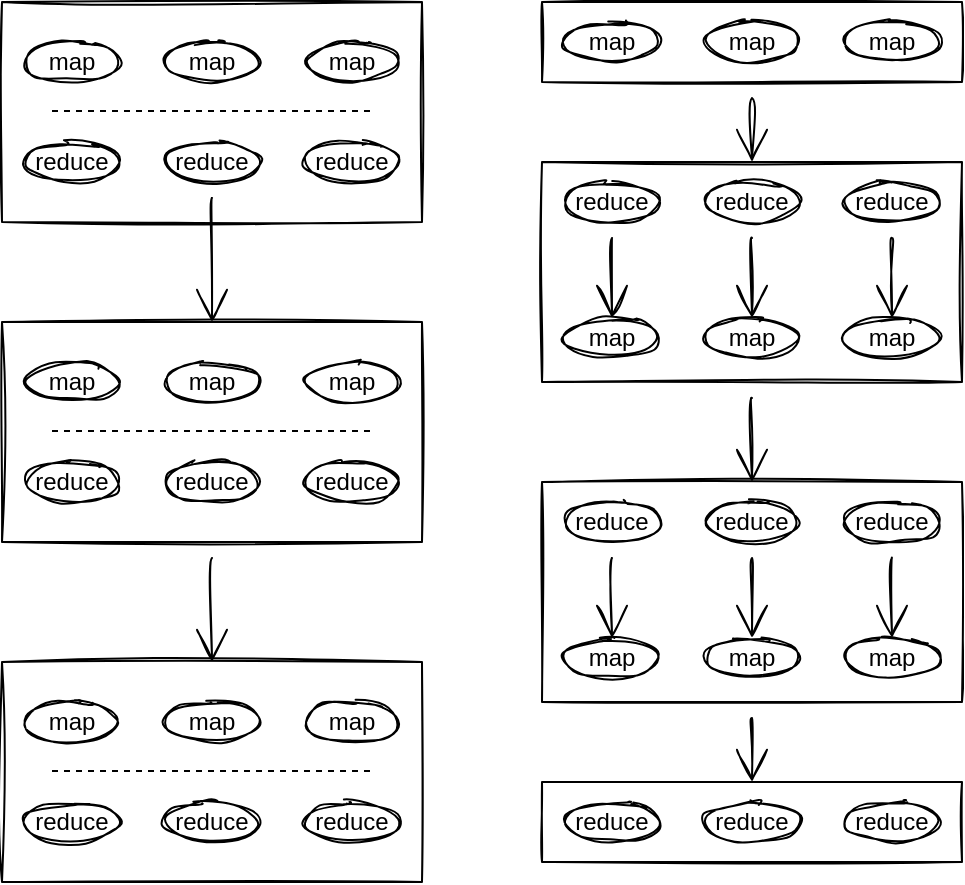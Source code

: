 <mxfile version="15.3.5" type="github">
  <diagram id="td-q16B1yg8kwHRH-a-d" name="Page-1">
    <mxGraphModel dx="1422" dy="762" grid="1" gridSize="10" guides="1" tooltips="1" connect="1" arrows="1" fold="1" page="1" pageScale="1" pageWidth="827" pageHeight="1169" math="0" shadow="0">
      <root>
        <mxCell id="0" />
        <mxCell id="1" parent="0" />
        <mxCell id="lNhcvhpezTB_LNRvJAWl-19" value="" style="group" vertex="1" connectable="0" parent="1">
          <mxGeometry x="70" y="250" width="210" height="110" as="geometry" />
        </mxCell>
        <mxCell id="lNhcvhpezTB_LNRvJAWl-2" value="" style="rounded=0;whiteSpace=wrap;html=1;sketch=1;hachureGap=4;pointerEvents=0;" vertex="1" parent="lNhcvhpezTB_LNRvJAWl-19">
          <mxGeometry width="210" height="110" as="geometry" />
        </mxCell>
        <mxCell id="lNhcvhpezTB_LNRvJAWl-5" value="" style="endArrow=none;dashed=1;html=1;startSize=14;endSize=14;sourcePerimeterSpacing=8;targetPerimeterSpacing=8;" edge="1" parent="lNhcvhpezTB_LNRvJAWl-19">
          <mxGeometry width="50" height="50" relative="1" as="geometry">
            <mxPoint x="25" y="54.5" as="sourcePoint" />
            <mxPoint x="185" y="54.5" as="targetPoint" />
          </mxGeometry>
        </mxCell>
        <mxCell id="lNhcvhpezTB_LNRvJAWl-12" value="" style="group" vertex="1" connectable="0" parent="lNhcvhpezTB_LNRvJAWl-19">
          <mxGeometry x="10" y="70" width="190" height="20" as="geometry" />
        </mxCell>
        <mxCell id="lNhcvhpezTB_LNRvJAWl-6" value="reduce" style="ellipse;whiteSpace=wrap;html=1;sketch=1;hachureGap=4;pointerEvents=0;" vertex="1" parent="lNhcvhpezTB_LNRvJAWl-12">
          <mxGeometry width="50" height="20" as="geometry" />
        </mxCell>
        <mxCell id="lNhcvhpezTB_LNRvJAWl-10" value="reduce" style="ellipse;whiteSpace=wrap;html=1;sketch=1;hachureGap=4;pointerEvents=0;" vertex="1" parent="lNhcvhpezTB_LNRvJAWl-12">
          <mxGeometry x="140" width="50" height="20" as="geometry" />
        </mxCell>
        <mxCell id="lNhcvhpezTB_LNRvJAWl-11" value="reduce" style="ellipse;whiteSpace=wrap;html=1;sketch=1;hachureGap=4;pointerEvents=0;" vertex="1" parent="lNhcvhpezTB_LNRvJAWl-12">
          <mxGeometry x="70" width="50" height="20" as="geometry" />
        </mxCell>
        <mxCell id="lNhcvhpezTB_LNRvJAWl-14" value="" style="group" vertex="1" connectable="0" parent="lNhcvhpezTB_LNRvJAWl-19">
          <mxGeometry x="10" y="20" width="190" height="20" as="geometry" />
        </mxCell>
        <mxCell id="lNhcvhpezTB_LNRvJAWl-15" value="map" style="ellipse;whiteSpace=wrap;html=1;sketch=1;hachureGap=4;pointerEvents=0;" vertex="1" parent="lNhcvhpezTB_LNRvJAWl-14">
          <mxGeometry width="50" height="20" as="geometry" />
        </mxCell>
        <mxCell id="lNhcvhpezTB_LNRvJAWl-16" value="map" style="ellipse;whiteSpace=wrap;html=1;sketch=1;hachureGap=4;pointerEvents=0;" vertex="1" parent="lNhcvhpezTB_LNRvJAWl-14">
          <mxGeometry x="140" width="50" height="20" as="geometry" />
        </mxCell>
        <mxCell id="lNhcvhpezTB_LNRvJAWl-17" value="map" style="ellipse;whiteSpace=wrap;html=1;sketch=1;hachureGap=4;pointerEvents=0;" vertex="1" parent="lNhcvhpezTB_LNRvJAWl-14">
          <mxGeometry x="70" width="50" height="20" as="geometry" />
        </mxCell>
        <mxCell id="lNhcvhpezTB_LNRvJAWl-20" value="" style="group" vertex="1" connectable="0" parent="1">
          <mxGeometry x="70" y="410" width="210" height="110" as="geometry" />
        </mxCell>
        <mxCell id="lNhcvhpezTB_LNRvJAWl-21" value="" style="rounded=0;whiteSpace=wrap;html=1;sketch=1;hachureGap=4;pointerEvents=0;" vertex="1" parent="lNhcvhpezTB_LNRvJAWl-20">
          <mxGeometry width="210" height="110" as="geometry" />
        </mxCell>
        <mxCell id="lNhcvhpezTB_LNRvJAWl-22" value="" style="endArrow=none;dashed=1;html=1;startSize=14;endSize=14;sourcePerimeterSpacing=8;targetPerimeterSpacing=8;" edge="1" parent="lNhcvhpezTB_LNRvJAWl-20">
          <mxGeometry width="50" height="50" relative="1" as="geometry">
            <mxPoint x="25" y="54.5" as="sourcePoint" />
            <mxPoint x="185" y="54.5" as="targetPoint" />
          </mxGeometry>
        </mxCell>
        <mxCell id="lNhcvhpezTB_LNRvJAWl-23" value="" style="group" vertex="1" connectable="0" parent="lNhcvhpezTB_LNRvJAWl-20">
          <mxGeometry x="10" y="70" width="190" height="20" as="geometry" />
        </mxCell>
        <mxCell id="lNhcvhpezTB_LNRvJAWl-24" value="reduce" style="ellipse;whiteSpace=wrap;html=1;sketch=1;hachureGap=4;pointerEvents=0;" vertex="1" parent="lNhcvhpezTB_LNRvJAWl-23">
          <mxGeometry width="50" height="20" as="geometry" />
        </mxCell>
        <mxCell id="lNhcvhpezTB_LNRvJAWl-25" value="reduce" style="ellipse;whiteSpace=wrap;html=1;sketch=1;hachureGap=4;pointerEvents=0;" vertex="1" parent="lNhcvhpezTB_LNRvJAWl-23">
          <mxGeometry x="140" width="50" height="20" as="geometry" />
        </mxCell>
        <mxCell id="lNhcvhpezTB_LNRvJAWl-26" value="reduce" style="ellipse;whiteSpace=wrap;html=1;sketch=1;hachureGap=4;pointerEvents=0;" vertex="1" parent="lNhcvhpezTB_LNRvJAWl-23">
          <mxGeometry x="70" width="50" height="20" as="geometry" />
        </mxCell>
        <mxCell id="lNhcvhpezTB_LNRvJAWl-27" value="" style="group" vertex="1" connectable="0" parent="lNhcvhpezTB_LNRvJAWl-20">
          <mxGeometry x="10" y="20" width="190" height="20" as="geometry" />
        </mxCell>
        <mxCell id="lNhcvhpezTB_LNRvJAWl-28" value="map" style="ellipse;whiteSpace=wrap;html=1;sketch=1;hachureGap=4;pointerEvents=0;" vertex="1" parent="lNhcvhpezTB_LNRvJAWl-27">
          <mxGeometry width="50" height="20" as="geometry" />
        </mxCell>
        <mxCell id="lNhcvhpezTB_LNRvJAWl-29" value="map" style="ellipse;whiteSpace=wrap;html=1;sketch=1;hachureGap=4;pointerEvents=0;" vertex="1" parent="lNhcvhpezTB_LNRvJAWl-27">
          <mxGeometry x="140" width="50" height="20" as="geometry" />
        </mxCell>
        <mxCell id="lNhcvhpezTB_LNRvJAWl-30" value="map" style="ellipse;whiteSpace=wrap;html=1;sketch=1;hachureGap=4;pointerEvents=0;" vertex="1" parent="lNhcvhpezTB_LNRvJAWl-27">
          <mxGeometry x="70" width="50" height="20" as="geometry" />
        </mxCell>
        <mxCell id="lNhcvhpezTB_LNRvJAWl-31" value="" style="group" vertex="1" connectable="0" parent="1">
          <mxGeometry x="70" y="580" width="210" height="110" as="geometry" />
        </mxCell>
        <mxCell id="lNhcvhpezTB_LNRvJAWl-32" value="" style="rounded=0;whiteSpace=wrap;html=1;sketch=1;hachureGap=4;pointerEvents=0;" vertex="1" parent="lNhcvhpezTB_LNRvJAWl-31">
          <mxGeometry width="210" height="110" as="geometry" />
        </mxCell>
        <mxCell id="lNhcvhpezTB_LNRvJAWl-33" value="" style="endArrow=none;dashed=1;html=1;startSize=14;endSize=14;sourcePerimeterSpacing=8;targetPerimeterSpacing=8;" edge="1" parent="lNhcvhpezTB_LNRvJAWl-31">
          <mxGeometry width="50" height="50" relative="1" as="geometry">
            <mxPoint x="25" y="54.5" as="sourcePoint" />
            <mxPoint x="185" y="54.5" as="targetPoint" />
          </mxGeometry>
        </mxCell>
        <mxCell id="lNhcvhpezTB_LNRvJAWl-34" value="" style="group" vertex="1" connectable="0" parent="lNhcvhpezTB_LNRvJAWl-31">
          <mxGeometry x="10" y="70" width="190" height="20" as="geometry" />
        </mxCell>
        <mxCell id="lNhcvhpezTB_LNRvJAWl-35" value="reduce" style="ellipse;whiteSpace=wrap;html=1;sketch=1;hachureGap=4;pointerEvents=0;" vertex="1" parent="lNhcvhpezTB_LNRvJAWl-34">
          <mxGeometry width="50" height="20" as="geometry" />
        </mxCell>
        <mxCell id="lNhcvhpezTB_LNRvJAWl-36" value="reduce" style="ellipse;whiteSpace=wrap;html=1;sketch=1;hachureGap=4;pointerEvents=0;" vertex="1" parent="lNhcvhpezTB_LNRvJAWl-34">
          <mxGeometry x="140" width="50" height="20" as="geometry" />
        </mxCell>
        <mxCell id="lNhcvhpezTB_LNRvJAWl-37" value="reduce" style="ellipse;whiteSpace=wrap;html=1;sketch=1;hachureGap=4;pointerEvents=0;" vertex="1" parent="lNhcvhpezTB_LNRvJAWl-34">
          <mxGeometry x="70" width="50" height="20" as="geometry" />
        </mxCell>
        <mxCell id="lNhcvhpezTB_LNRvJAWl-38" value="" style="group" vertex="1" connectable="0" parent="lNhcvhpezTB_LNRvJAWl-31">
          <mxGeometry x="10" y="20" width="190" height="20" as="geometry" />
        </mxCell>
        <mxCell id="lNhcvhpezTB_LNRvJAWl-39" value="map" style="ellipse;whiteSpace=wrap;html=1;sketch=1;hachureGap=4;pointerEvents=0;" vertex="1" parent="lNhcvhpezTB_LNRvJAWl-38">
          <mxGeometry width="50" height="20" as="geometry" />
        </mxCell>
        <mxCell id="lNhcvhpezTB_LNRvJAWl-40" value="map" style="ellipse;whiteSpace=wrap;html=1;sketch=1;hachureGap=4;pointerEvents=0;" vertex="1" parent="lNhcvhpezTB_LNRvJAWl-38">
          <mxGeometry x="140" width="50" height="20" as="geometry" />
        </mxCell>
        <mxCell id="lNhcvhpezTB_LNRvJAWl-41" value="map" style="ellipse;whiteSpace=wrap;html=1;sketch=1;hachureGap=4;pointerEvents=0;" vertex="1" parent="lNhcvhpezTB_LNRvJAWl-38">
          <mxGeometry x="70" width="50" height="20" as="geometry" />
        </mxCell>
        <mxCell id="lNhcvhpezTB_LNRvJAWl-42" style="edgeStyle=none;curved=1;rounded=0;sketch=1;orthogonalLoop=1;jettySize=auto;html=1;entryX=0.5;entryY=0;entryDx=0;entryDy=0;endArrow=open;startSize=14;endSize=14;sourcePerimeterSpacing=8;targetPerimeterSpacing=8;" edge="1" parent="1" source="lNhcvhpezTB_LNRvJAWl-11" target="lNhcvhpezTB_LNRvJAWl-21">
          <mxGeometry relative="1" as="geometry" />
        </mxCell>
        <mxCell id="lNhcvhpezTB_LNRvJAWl-43" style="edgeStyle=none;curved=1;rounded=0;sketch=1;orthogonalLoop=1;jettySize=auto;html=1;entryX=0.5;entryY=0;entryDx=0;entryDy=0;endArrow=open;startSize=14;endSize=14;sourcePerimeterSpacing=8;targetPerimeterSpacing=8;" edge="1" parent="1" source="lNhcvhpezTB_LNRvJAWl-21" target="lNhcvhpezTB_LNRvJAWl-32">
          <mxGeometry relative="1" as="geometry" />
        </mxCell>
        <mxCell id="lNhcvhpezTB_LNRvJAWl-73" style="edgeStyle=none;curved=1;rounded=0;sketch=1;orthogonalLoop=1;jettySize=auto;html=1;endArrow=open;startSize=14;endSize=14;sourcePerimeterSpacing=8;targetPerimeterSpacing=8;entryX=0.5;entryY=0;entryDx=0;entryDy=0;" edge="1" parent="1" source="lNhcvhpezTB_LNRvJAWl-56" target="lNhcvhpezTB_LNRvJAWl-58">
          <mxGeometry relative="1" as="geometry">
            <mxPoint x="445" y="320" as="targetPoint" />
          </mxGeometry>
        </mxCell>
        <mxCell id="lNhcvhpezTB_LNRvJAWl-57" value="" style="group" vertex="1" connectable="0" parent="1">
          <mxGeometry x="340" y="330" width="210" height="110" as="geometry" />
        </mxCell>
        <mxCell id="lNhcvhpezTB_LNRvJAWl-58" value="" style="rounded=0;whiteSpace=wrap;html=1;sketch=1;hachureGap=4;pointerEvents=0;" vertex="1" parent="lNhcvhpezTB_LNRvJAWl-57">
          <mxGeometry width="210" height="110" as="geometry" />
        </mxCell>
        <mxCell id="lNhcvhpezTB_LNRvJAWl-60" value="" style="group" vertex="1" connectable="0" parent="lNhcvhpezTB_LNRvJAWl-57">
          <mxGeometry x="10" y="70" width="190" height="20" as="geometry" />
        </mxCell>
        <mxCell id="lNhcvhpezTB_LNRvJAWl-61" value="map" style="ellipse;whiteSpace=wrap;html=1;sketch=1;hachureGap=4;pointerEvents=0;" vertex="1" parent="lNhcvhpezTB_LNRvJAWl-60">
          <mxGeometry y="8" width="50" height="20" as="geometry" />
        </mxCell>
        <mxCell id="lNhcvhpezTB_LNRvJAWl-62" value="map" style="ellipse;whiteSpace=wrap;html=1;sketch=1;hachureGap=4;pointerEvents=0;" vertex="1" parent="lNhcvhpezTB_LNRvJAWl-60">
          <mxGeometry x="140" y="8" width="50" height="20" as="geometry" />
        </mxCell>
        <mxCell id="lNhcvhpezTB_LNRvJAWl-63" value="map" style="ellipse;whiteSpace=wrap;html=1;sketch=1;hachureGap=4;pointerEvents=0;" vertex="1" parent="lNhcvhpezTB_LNRvJAWl-60">
          <mxGeometry x="70" y="8" width="50" height="20" as="geometry" />
        </mxCell>
        <mxCell id="lNhcvhpezTB_LNRvJAWl-64" value="" style="group" vertex="1" connectable="0" parent="lNhcvhpezTB_LNRvJAWl-57">
          <mxGeometry x="10" y="10" width="190" height="20" as="geometry" />
        </mxCell>
        <mxCell id="lNhcvhpezTB_LNRvJAWl-65" value="reduce" style="ellipse;whiteSpace=wrap;html=1;sketch=1;hachureGap=4;pointerEvents=0;" vertex="1" parent="lNhcvhpezTB_LNRvJAWl-64">
          <mxGeometry width="50" height="20" as="geometry" />
        </mxCell>
        <mxCell id="lNhcvhpezTB_LNRvJAWl-66" value="reduce" style="ellipse;whiteSpace=wrap;html=1;sketch=1;hachureGap=4;pointerEvents=0;" vertex="1" parent="lNhcvhpezTB_LNRvJAWl-64">
          <mxGeometry x="140" width="50" height="20" as="geometry" />
        </mxCell>
        <mxCell id="lNhcvhpezTB_LNRvJAWl-67" value="reduce" style="ellipse;whiteSpace=wrap;html=1;sketch=1;hachureGap=4;pointerEvents=0;" vertex="1" parent="lNhcvhpezTB_LNRvJAWl-64">
          <mxGeometry x="70" width="50" height="20" as="geometry" />
        </mxCell>
        <mxCell id="lNhcvhpezTB_LNRvJAWl-75" value="" style="edgeStyle=none;curved=1;rounded=0;sketch=1;orthogonalLoop=1;jettySize=auto;html=1;endArrow=open;startSize=14;endSize=14;sourcePerimeterSpacing=8;targetPerimeterSpacing=8;entryX=0.5;entryY=0;entryDx=0;entryDy=0;" edge="1" parent="lNhcvhpezTB_LNRvJAWl-57" source="lNhcvhpezTB_LNRvJAWl-65" target="lNhcvhpezTB_LNRvJAWl-61">
          <mxGeometry relative="1" as="geometry" />
        </mxCell>
        <mxCell id="lNhcvhpezTB_LNRvJAWl-76" value="" style="edgeStyle=none;curved=1;rounded=0;sketch=1;orthogonalLoop=1;jettySize=auto;html=1;endArrow=open;startSize=14;endSize=14;sourcePerimeterSpacing=8;targetPerimeterSpacing=8;entryX=0.5;entryY=0;entryDx=0;entryDy=0;" edge="1" parent="lNhcvhpezTB_LNRvJAWl-57" source="lNhcvhpezTB_LNRvJAWl-67" target="lNhcvhpezTB_LNRvJAWl-63">
          <mxGeometry relative="1" as="geometry" />
        </mxCell>
        <mxCell id="lNhcvhpezTB_LNRvJAWl-77" value="" style="edgeStyle=none;curved=1;rounded=0;sketch=1;orthogonalLoop=1;jettySize=auto;html=1;endArrow=open;startSize=14;endSize=14;sourcePerimeterSpacing=8;targetPerimeterSpacing=8;entryX=0.5;entryY=0;entryDx=0;entryDy=0;" edge="1" parent="lNhcvhpezTB_LNRvJAWl-57" source="lNhcvhpezTB_LNRvJAWl-66" target="lNhcvhpezTB_LNRvJAWl-62">
          <mxGeometry relative="1" as="geometry" />
        </mxCell>
        <mxCell id="lNhcvhpezTB_LNRvJAWl-79" value="" style="group" vertex="1" connectable="0" parent="1">
          <mxGeometry x="340" y="490" width="210" height="110" as="geometry" />
        </mxCell>
        <mxCell id="lNhcvhpezTB_LNRvJAWl-80" value="" style="rounded=0;whiteSpace=wrap;html=1;sketch=1;hachureGap=4;pointerEvents=0;" vertex="1" parent="lNhcvhpezTB_LNRvJAWl-79">
          <mxGeometry width="210" height="110" as="geometry" />
        </mxCell>
        <mxCell id="lNhcvhpezTB_LNRvJAWl-81" value="" style="group" vertex="1" connectable="0" parent="lNhcvhpezTB_LNRvJAWl-79">
          <mxGeometry x="10" y="70" width="190" height="20" as="geometry" />
        </mxCell>
        <mxCell id="lNhcvhpezTB_LNRvJAWl-82" value="map" style="ellipse;whiteSpace=wrap;html=1;sketch=1;hachureGap=4;pointerEvents=0;" vertex="1" parent="lNhcvhpezTB_LNRvJAWl-81">
          <mxGeometry y="8" width="50" height="20" as="geometry" />
        </mxCell>
        <mxCell id="lNhcvhpezTB_LNRvJAWl-83" value="map" style="ellipse;whiteSpace=wrap;html=1;sketch=1;hachureGap=4;pointerEvents=0;" vertex="1" parent="lNhcvhpezTB_LNRvJAWl-81">
          <mxGeometry x="140" y="8" width="50" height="20" as="geometry" />
        </mxCell>
        <mxCell id="lNhcvhpezTB_LNRvJAWl-84" value="map" style="ellipse;whiteSpace=wrap;html=1;sketch=1;hachureGap=4;pointerEvents=0;" vertex="1" parent="lNhcvhpezTB_LNRvJAWl-81">
          <mxGeometry x="70" y="8" width="50" height="20" as="geometry" />
        </mxCell>
        <mxCell id="lNhcvhpezTB_LNRvJAWl-85" value="" style="group" vertex="1" connectable="0" parent="lNhcvhpezTB_LNRvJAWl-79">
          <mxGeometry x="10" y="10" width="190" height="20" as="geometry" />
        </mxCell>
        <mxCell id="lNhcvhpezTB_LNRvJAWl-86" value="reduce" style="ellipse;whiteSpace=wrap;html=1;sketch=1;hachureGap=4;pointerEvents=0;" vertex="1" parent="lNhcvhpezTB_LNRvJAWl-85">
          <mxGeometry width="50" height="20" as="geometry" />
        </mxCell>
        <mxCell id="lNhcvhpezTB_LNRvJAWl-87" value="reduce" style="ellipse;whiteSpace=wrap;html=1;sketch=1;hachureGap=4;pointerEvents=0;" vertex="1" parent="lNhcvhpezTB_LNRvJAWl-85">
          <mxGeometry x="140" width="50" height="20" as="geometry" />
        </mxCell>
        <mxCell id="lNhcvhpezTB_LNRvJAWl-88" value="reduce" style="ellipse;whiteSpace=wrap;html=1;sketch=1;hachureGap=4;pointerEvents=0;" vertex="1" parent="lNhcvhpezTB_LNRvJAWl-85">
          <mxGeometry x="70" width="50" height="20" as="geometry" />
        </mxCell>
        <mxCell id="lNhcvhpezTB_LNRvJAWl-89" value="" style="edgeStyle=none;curved=1;rounded=0;sketch=1;orthogonalLoop=1;jettySize=auto;html=1;endArrow=open;startSize=14;endSize=14;sourcePerimeterSpacing=8;targetPerimeterSpacing=8;entryX=0.5;entryY=0;entryDx=0;entryDy=0;" edge="1" parent="lNhcvhpezTB_LNRvJAWl-79" source="lNhcvhpezTB_LNRvJAWl-86" target="lNhcvhpezTB_LNRvJAWl-82">
          <mxGeometry relative="1" as="geometry" />
        </mxCell>
        <mxCell id="lNhcvhpezTB_LNRvJAWl-90" value="" style="edgeStyle=none;curved=1;rounded=0;sketch=1;orthogonalLoop=1;jettySize=auto;html=1;endArrow=open;startSize=14;endSize=14;sourcePerimeterSpacing=8;targetPerimeterSpacing=8;entryX=0.5;entryY=0;entryDx=0;entryDy=0;" edge="1" parent="lNhcvhpezTB_LNRvJAWl-79" source="lNhcvhpezTB_LNRvJAWl-88" target="lNhcvhpezTB_LNRvJAWl-84">
          <mxGeometry relative="1" as="geometry" />
        </mxCell>
        <mxCell id="lNhcvhpezTB_LNRvJAWl-91" value="" style="edgeStyle=none;curved=1;rounded=0;sketch=1;orthogonalLoop=1;jettySize=auto;html=1;endArrow=open;startSize=14;endSize=14;sourcePerimeterSpacing=8;targetPerimeterSpacing=8;entryX=0.5;entryY=0;entryDx=0;entryDy=0;" edge="1" parent="lNhcvhpezTB_LNRvJAWl-79" source="lNhcvhpezTB_LNRvJAWl-87" target="lNhcvhpezTB_LNRvJAWl-83">
          <mxGeometry relative="1" as="geometry" />
        </mxCell>
        <mxCell id="lNhcvhpezTB_LNRvJAWl-92" style="edgeStyle=none;curved=1;rounded=0;sketch=1;orthogonalLoop=1;jettySize=auto;html=1;entryX=0.5;entryY=0;entryDx=0;entryDy=0;endArrow=open;startSize=14;endSize=14;sourcePerimeterSpacing=8;targetPerimeterSpacing=8;" edge="1" parent="1" source="lNhcvhpezTB_LNRvJAWl-58" target="lNhcvhpezTB_LNRvJAWl-80">
          <mxGeometry relative="1" as="geometry" />
        </mxCell>
        <mxCell id="lNhcvhpezTB_LNRvJAWl-93" value="" style="group" vertex="1" connectable="0" parent="1">
          <mxGeometry x="340" y="250" width="210" height="40" as="geometry" />
        </mxCell>
        <mxCell id="lNhcvhpezTB_LNRvJAWl-56" value="" style="rounded=0;whiteSpace=wrap;html=1;sketch=1;hachureGap=4;pointerEvents=0;" vertex="1" parent="lNhcvhpezTB_LNRvJAWl-93">
          <mxGeometry width="210" height="40" as="geometry" />
        </mxCell>
        <mxCell id="lNhcvhpezTB_LNRvJAWl-68" value="" style="group" vertex="1" connectable="0" parent="lNhcvhpezTB_LNRvJAWl-93">
          <mxGeometry x="10" y="10" width="190" height="20" as="geometry" />
        </mxCell>
        <mxCell id="lNhcvhpezTB_LNRvJAWl-69" value="map" style="ellipse;whiteSpace=wrap;html=1;sketch=1;hachureGap=4;pointerEvents=0;" vertex="1" parent="lNhcvhpezTB_LNRvJAWl-68">
          <mxGeometry width="50" height="20" as="geometry" />
        </mxCell>
        <mxCell id="lNhcvhpezTB_LNRvJAWl-70" value="map" style="ellipse;whiteSpace=wrap;html=1;sketch=1;hachureGap=4;pointerEvents=0;" vertex="1" parent="lNhcvhpezTB_LNRvJAWl-68">
          <mxGeometry x="140" width="50" height="20" as="geometry" />
        </mxCell>
        <mxCell id="lNhcvhpezTB_LNRvJAWl-71" value="map" style="ellipse;whiteSpace=wrap;html=1;sketch=1;hachureGap=4;pointerEvents=0;" vertex="1" parent="lNhcvhpezTB_LNRvJAWl-68">
          <mxGeometry x="70" width="50" height="20" as="geometry" />
        </mxCell>
        <mxCell id="lNhcvhpezTB_LNRvJAWl-94" value="" style="group" vertex="1" connectable="0" parent="1">
          <mxGeometry x="340" y="640" width="210" height="40" as="geometry" />
        </mxCell>
        <mxCell id="lNhcvhpezTB_LNRvJAWl-95" value="" style="rounded=0;whiteSpace=wrap;html=1;sketch=1;hachureGap=4;pointerEvents=0;" vertex="1" parent="lNhcvhpezTB_LNRvJAWl-94">
          <mxGeometry width="210" height="40" as="geometry" />
        </mxCell>
        <mxCell id="lNhcvhpezTB_LNRvJAWl-96" value="" style="group" vertex="1" connectable="0" parent="lNhcvhpezTB_LNRvJAWl-94">
          <mxGeometry x="10" y="10" width="190" height="20" as="geometry" />
        </mxCell>
        <mxCell id="lNhcvhpezTB_LNRvJAWl-97" value="reduce" style="ellipse;whiteSpace=wrap;html=1;sketch=1;hachureGap=4;pointerEvents=0;" vertex="1" parent="lNhcvhpezTB_LNRvJAWl-96">
          <mxGeometry width="50" height="20" as="geometry" />
        </mxCell>
        <mxCell id="lNhcvhpezTB_LNRvJAWl-98" value="reduce" style="ellipse;whiteSpace=wrap;html=1;sketch=1;hachureGap=4;pointerEvents=0;" vertex="1" parent="lNhcvhpezTB_LNRvJAWl-96">
          <mxGeometry x="140" width="50" height="20" as="geometry" />
        </mxCell>
        <mxCell id="lNhcvhpezTB_LNRvJAWl-99" value="reduce" style="ellipse;whiteSpace=wrap;html=1;sketch=1;hachureGap=4;pointerEvents=0;" vertex="1" parent="lNhcvhpezTB_LNRvJAWl-96">
          <mxGeometry x="70" width="50" height="20" as="geometry" />
        </mxCell>
        <mxCell id="lNhcvhpezTB_LNRvJAWl-100" style="edgeStyle=none;curved=1;rounded=0;sketch=1;orthogonalLoop=1;jettySize=auto;html=1;entryX=0.5;entryY=0;entryDx=0;entryDy=0;endArrow=open;startSize=14;endSize=14;sourcePerimeterSpacing=8;targetPerimeterSpacing=8;" edge="1" parent="1" source="lNhcvhpezTB_LNRvJAWl-80" target="lNhcvhpezTB_LNRvJAWl-95">
          <mxGeometry relative="1" as="geometry" />
        </mxCell>
      </root>
    </mxGraphModel>
  </diagram>
</mxfile>
